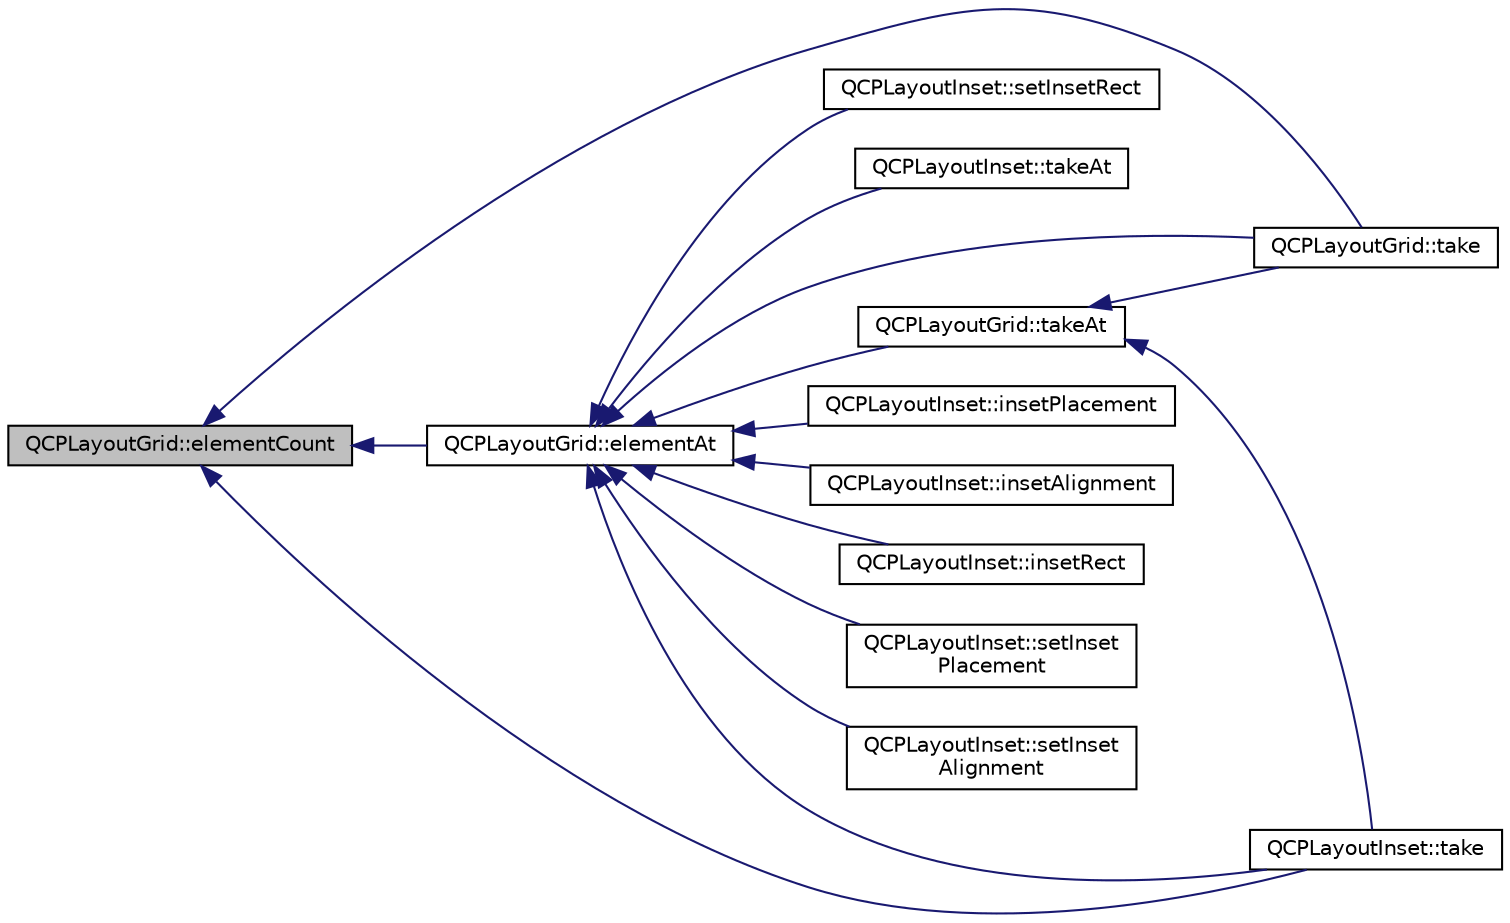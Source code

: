 digraph "QCPLayoutGrid::elementCount"
{
  edge [fontname="Helvetica",fontsize="10",labelfontname="Helvetica",labelfontsize="10"];
  node [fontname="Helvetica",fontsize="10",shape=record];
  rankdir="LR";
  Node79 [label="QCPLayoutGrid::elementCount",height=0.2,width=0.4,color="black", fillcolor="grey75", style="filled", fontcolor="black"];
  Node79 -> Node80 [dir="back",color="midnightblue",fontsize="10",style="solid",fontname="Helvetica"];
  Node80 [label="QCPLayoutGrid::elementAt",height=0.2,width=0.4,color="black", fillcolor="white", style="filled",URL="$df/dd4/class_q_c_p_layout_grid.html#a97672ecc379cb3a09639926ba9980297"];
  Node80 -> Node81 [dir="back",color="midnightblue",fontsize="10",style="solid",fontname="Helvetica"];
  Node81 [label="QCPLayoutGrid::takeAt",height=0.2,width=0.4,color="black", fillcolor="white", style="filled",URL="$df/dd4/class_q_c_p_layout_grid.html#acc1277394ff8a6432e111ff9463e6375"];
  Node81 -> Node82 [dir="back",color="midnightblue",fontsize="10",style="solid",fontname="Helvetica"];
  Node82 [label="QCPLayoutGrid::take",height=0.2,width=0.4,color="black", fillcolor="white", style="filled",URL="$df/dd4/class_q_c_p_layout_grid.html#a666a9fe9e92054436f9b66eba25cca0c"];
  Node81 -> Node83 [dir="back",color="midnightblue",fontsize="10",style="solid",fontname="Helvetica"];
  Node83 [label="QCPLayoutInset::take",height=0.2,width=0.4,color="black", fillcolor="white", style="filled",URL="$db/d91/class_q_c_p_layout_inset.html#a9ac707ccff650633b97f52dd5cddcf49"];
  Node80 -> Node82 [dir="back",color="midnightblue",fontsize="10",style="solid",fontname="Helvetica"];
  Node80 -> Node84 [dir="back",color="midnightblue",fontsize="10",style="solid",fontname="Helvetica"];
  Node84 [label="QCPLayoutInset::insetPlacement",height=0.2,width=0.4,color="black", fillcolor="white", style="filled",URL="$db/d91/class_q_c_p_layout_inset.html#a6fcbd74ebbc45bfe64c604b2791aa57f"];
  Node80 -> Node85 [dir="back",color="midnightblue",fontsize="10",style="solid",fontname="Helvetica"];
  Node85 [label="QCPLayoutInset::insetAlignment",height=0.2,width=0.4,color="black", fillcolor="white", style="filled",URL="$db/d91/class_q_c_p_layout_inset.html#a5b33b66f0abbb4a7cc2f8aa6c94cf7f8"];
  Node80 -> Node86 [dir="back",color="midnightblue",fontsize="10",style="solid",fontname="Helvetica"];
  Node86 [label="QCPLayoutInset::insetRect",height=0.2,width=0.4,color="black", fillcolor="white", style="filled",URL="$db/d91/class_q_c_p_layout_inset.html#ab23099a46af17c31f4c40668f13c9de1"];
  Node80 -> Node87 [dir="back",color="midnightblue",fontsize="10",style="solid",fontname="Helvetica"];
  Node87 [label="QCPLayoutInset::setInset\lPlacement",height=0.2,width=0.4,color="black", fillcolor="white", style="filled",URL="$db/d91/class_q_c_p_layout_inset.html#a63298830744d5d8c5345511c00fd2144"];
  Node80 -> Node88 [dir="back",color="midnightblue",fontsize="10",style="solid",fontname="Helvetica"];
  Node88 [label="QCPLayoutInset::setInset\lAlignment",height=0.2,width=0.4,color="black", fillcolor="white", style="filled",URL="$db/d91/class_q_c_p_layout_inset.html#a62882a4f9ad58bb0f53da12fde022abe"];
  Node80 -> Node89 [dir="back",color="midnightblue",fontsize="10",style="solid",fontname="Helvetica"];
  Node89 [label="QCPLayoutInset::setInsetRect",height=0.2,width=0.4,color="black", fillcolor="white", style="filled",URL="$db/d91/class_q_c_p_layout_inset.html#aa487c8378a6f9533567a2e6430099dc3"];
  Node80 -> Node90 [dir="back",color="midnightblue",fontsize="10",style="solid",fontname="Helvetica"];
  Node90 [label="QCPLayoutInset::takeAt",height=0.2,width=0.4,color="black", fillcolor="white", style="filled",URL="$db/d91/class_q_c_p_layout_inset.html#ad6756a3b507e20496aaf7f5ca16c47d1"];
  Node80 -> Node83 [dir="back",color="midnightblue",fontsize="10",style="solid",fontname="Helvetica"];
  Node79 -> Node82 [dir="back",color="midnightblue",fontsize="10",style="solid",fontname="Helvetica"];
  Node79 -> Node83 [dir="back",color="midnightblue",fontsize="10",style="solid",fontname="Helvetica"];
}
